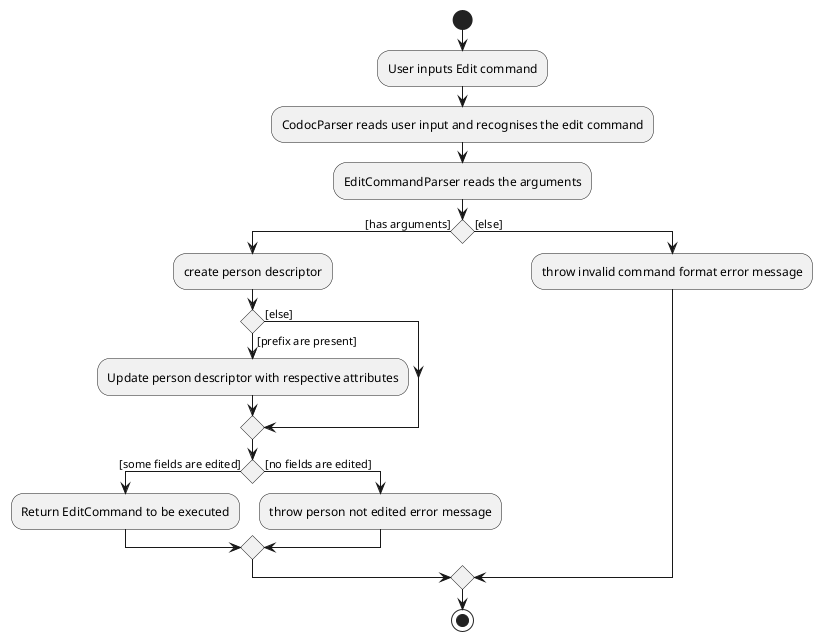 @startuml
start
:User inputs Edit command;
:CodocParser reads user input and recognises the edit command;
:EditCommandParser reads the arguments;

'Since the beta syntax does not support placing the condition outside the
'diamond we place it as the true branch instead.

if () then ([has arguments])
    :create person descriptor;
    if () then ([prefix are present])
        :Update person descriptor with respective attributes;
    else ([else])
    endif
    if () then ([some fields are edited])
        :Return EditCommand to be executed;
    else ([no fields are edited])
        :throw person not edited error message;
    endif
else ([else])
    :throw invalid command format error message;
endif
stop
@enduml
